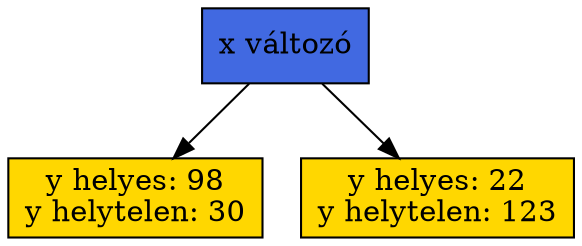 digraph decision_trees {
    graph [dpi=300]
    rankdir="TD"
    
    root [shape="rectangle", label="x változó", style="filled", fillcolor="royalblue"]
    node_1 [shape="rectangle", label="y helyes: 98\ny helytelen: 30", style="filled", fillcolor="gold"]
    node_2 [shape="rectangle", label="y helyes: 22\ny helytelen: 123", style="filled", fillcolor="gold"]
    root -> node_1
    root -> node_2
}